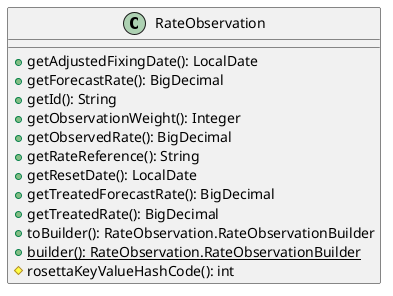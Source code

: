 @startuml

    class RateObservation [[RateObservation.html]] {
        +getAdjustedFixingDate(): LocalDate
        +getForecastRate(): BigDecimal
        +getId(): String
        +getObservationWeight(): Integer
        +getObservedRate(): BigDecimal
        +getRateReference(): String
        +getResetDate(): LocalDate
        +getTreatedForecastRate(): BigDecimal
        +getTreatedRate(): BigDecimal
        +toBuilder(): RateObservation.RateObservationBuilder
        {static} +builder(): RateObservation.RateObservationBuilder
        #rosettaKeyValueHashCode(): int
    }

@enduml
